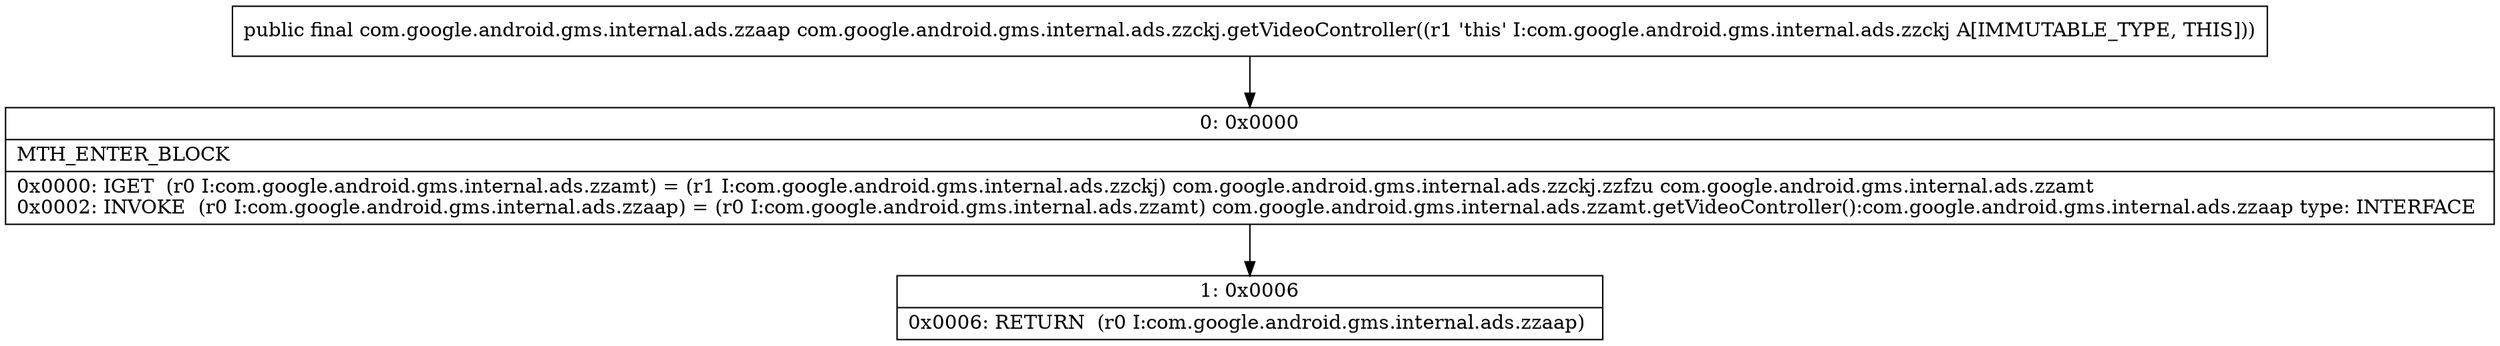 digraph "CFG forcom.google.android.gms.internal.ads.zzckj.getVideoController()Lcom\/google\/android\/gms\/internal\/ads\/zzaap;" {
Node_0 [shape=record,label="{0\:\ 0x0000|MTH_ENTER_BLOCK\l|0x0000: IGET  (r0 I:com.google.android.gms.internal.ads.zzamt) = (r1 I:com.google.android.gms.internal.ads.zzckj) com.google.android.gms.internal.ads.zzckj.zzfzu com.google.android.gms.internal.ads.zzamt \l0x0002: INVOKE  (r0 I:com.google.android.gms.internal.ads.zzaap) = (r0 I:com.google.android.gms.internal.ads.zzamt) com.google.android.gms.internal.ads.zzamt.getVideoController():com.google.android.gms.internal.ads.zzaap type: INTERFACE \l}"];
Node_1 [shape=record,label="{1\:\ 0x0006|0x0006: RETURN  (r0 I:com.google.android.gms.internal.ads.zzaap) \l}"];
MethodNode[shape=record,label="{public final com.google.android.gms.internal.ads.zzaap com.google.android.gms.internal.ads.zzckj.getVideoController((r1 'this' I:com.google.android.gms.internal.ads.zzckj A[IMMUTABLE_TYPE, THIS])) }"];
MethodNode -> Node_0;
Node_0 -> Node_1;
}

